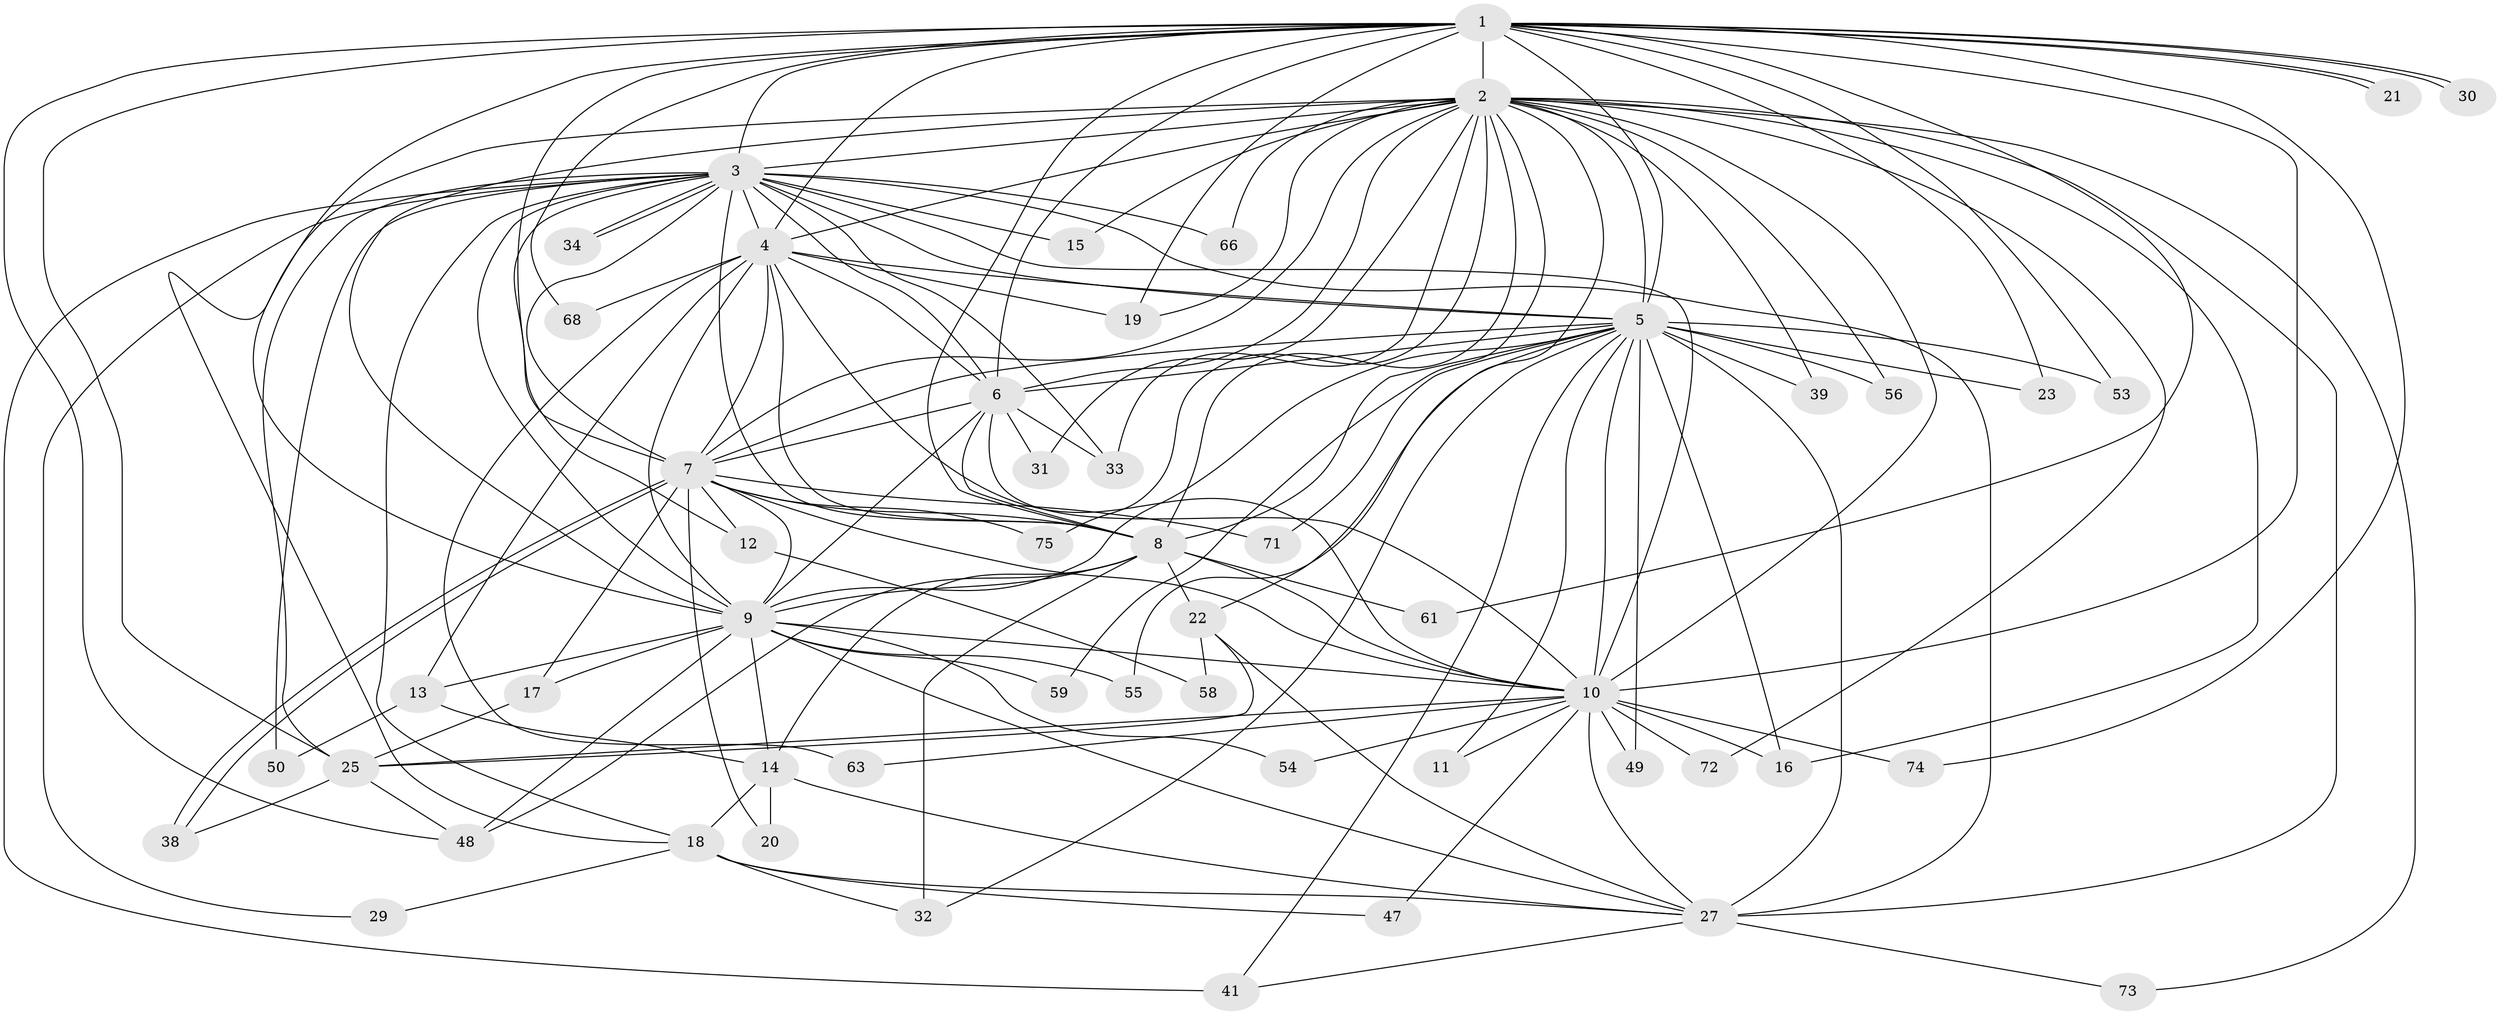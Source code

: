 // original degree distribution, {21: 0.012987012987012988, 26: 0.012987012987012988, 22: 0.025974025974025976, 13: 0.012987012987012988, 11: 0.012987012987012988, 16: 0.012987012987012988, 14: 0.012987012987012988, 18: 0.012987012987012988, 19: 0.012987012987012988, 2: 0.5584415584415584, 3: 0.18181818181818182, 4: 0.06493506493506493, 6: 0.012987012987012988, 7: 0.012987012987012988, 5: 0.03896103896103896}
// Generated by graph-tools (version 1.1) at 2025/17/03/04/25 18:17:27]
// undirected, 53 vertices, 150 edges
graph export_dot {
graph [start="1"]
  node [color=gray90,style=filled];
  1;
  2;
  3;
  4;
  5;
  6;
  7;
  8;
  9 [super="+46"];
  10;
  11;
  12;
  13;
  14 [super="+35+24"];
  15;
  16 [super="+65"];
  17;
  18 [super="+40"];
  19 [super="+43"];
  20;
  21;
  22;
  23;
  25 [super="+26+44"];
  27 [super="+45+37+28"];
  29;
  30;
  31;
  32 [super="+36"];
  33 [super="+62"];
  34;
  38 [super="+42"];
  39;
  41;
  47;
  48 [super="+51"];
  49;
  50;
  53;
  54;
  55;
  56;
  58;
  59;
  61;
  63;
  66;
  68;
  71;
  72;
  73;
  74;
  75;
  1 -- 2;
  1 -- 3;
  1 -- 4;
  1 -- 5;
  1 -- 6;
  1 -- 7;
  1 -- 8;
  1 -- 9;
  1 -- 10;
  1 -- 19;
  1 -- 21;
  1 -- 21;
  1 -- 23;
  1 -- 30;
  1 -- 30;
  1 -- 48;
  1 -- 53;
  1 -- 61;
  1 -- 68;
  1 -- 74;
  1 -- 25;
  2 -- 3;
  2 -- 4;
  2 -- 5;
  2 -- 6;
  2 -- 7;
  2 -- 8;
  2 -- 9 [weight=2];
  2 -- 10;
  2 -- 15;
  2 -- 18;
  2 -- 22;
  2 -- 27 [weight=2];
  2 -- 31;
  2 -- 39;
  2 -- 56;
  2 -- 59;
  2 -- 66;
  2 -- 72;
  2 -- 73;
  2 -- 75;
  2 -- 33;
  2 -- 19;
  2 -- 16;
  3 -- 4;
  3 -- 5;
  3 -- 6;
  3 -- 7;
  3 -- 8;
  3 -- 9;
  3 -- 10;
  3 -- 12;
  3 -- 15;
  3 -- 18;
  3 -- 29;
  3 -- 33;
  3 -- 34;
  3 -- 34;
  3 -- 41;
  3 -- 50;
  3 -- 66;
  3 -- 25;
  3 -- 27 [weight=2];
  4 -- 5;
  4 -- 6;
  4 -- 7;
  4 -- 8;
  4 -- 9;
  4 -- 10;
  4 -- 13;
  4 -- 19;
  4 -- 63;
  4 -- 68;
  5 -- 6;
  5 -- 7;
  5 -- 8;
  5 -- 9;
  5 -- 10;
  5 -- 11;
  5 -- 16;
  5 -- 23;
  5 -- 27 [weight=2];
  5 -- 32;
  5 -- 39;
  5 -- 41;
  5 -- 49;
  5 -- 53;
  5 -- 55;
  5 -- 56;
  5 -- 71;
  6 -- 7;
  6 -- 8;
  6 -- 9;
  6 -- 10;
  6 -- 31;
  6 -- 33;
  7 -- 8;
  7 -- 9;
  7 -- 10;
  7 -- 12;
  7 -- 17;
  7 -- 20;
  7 -- 38;
  7 -- 38;
  7 -- 71;
  7 -- 75;
  8 -- 9;
  8 -- 10;
  8 -- 14;
  8 -- 22;
  8 -- 61;
  8 -- 48;
  8 -- 32;
  9 -- 10;
  9 -- 13;
  9 -- 17;
  9 -- 54;
  9 -- 55;
  9 -- 59;
  9 -- 14;
  9 -- 27 [weight=2];
  9 -- 48;
  10 -- 11;
  10 -- 16;
  10 -- 25;
  10 -- 47;
  10 -- 49;
  10 -- 54;
  10 -- 63;
  10 -- 72;
  10 -- 74;
  10 -- 27;
  12 -- 58;
  13 -- 14;
  13 -- 50;
  14 -- 20;
  14 -- 18;
  14 -- 27;
  17 -- 25;
  18 -- 29;
  18 -- 32;
  18 -- 47;
  18 -- 27;
  22 -- 25;
  22 -- 58;
  22 -- 27;
  25 -- 38;
  25 -- 48;
  27 -- 73;
  27 -- 41;
}
